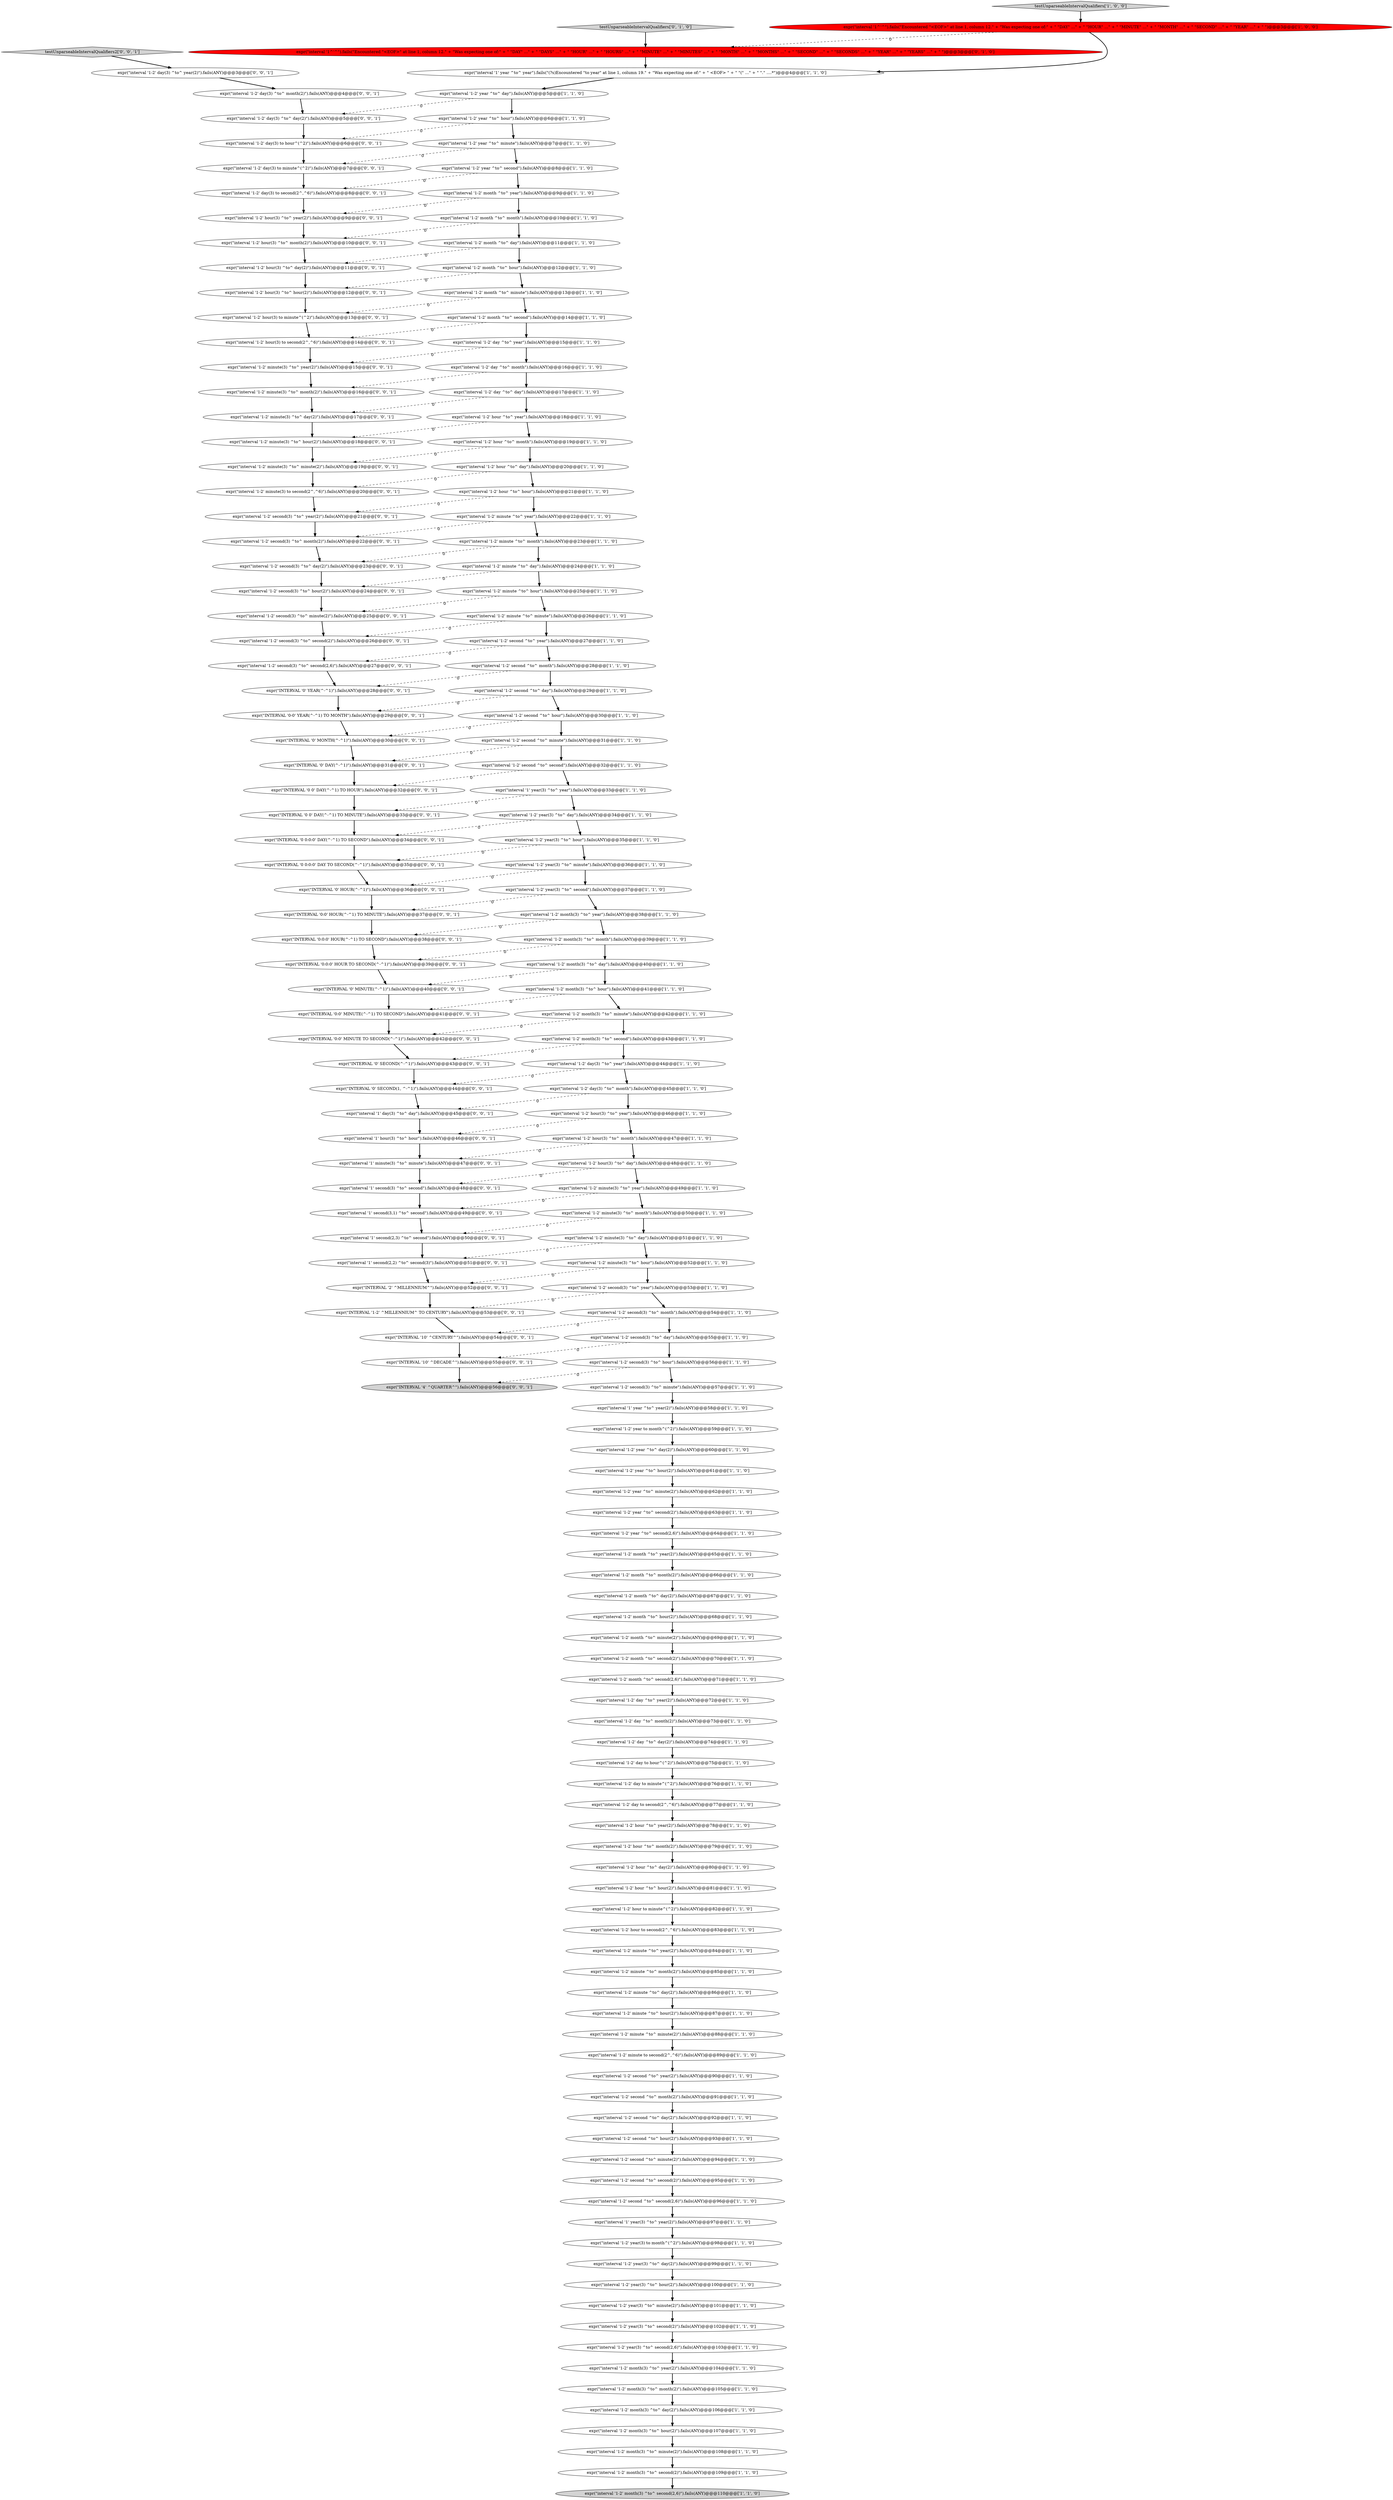 digraph {
32 [style = filled, label = "expr(\"interval '1-2' day ^to^ year\").fails(ANY)@@@15@@@['1', '1', '0']", fillcolor = white, shape = ellipse image = "AAA0AAABBB1BBB"];
72 [style = filled, label = "expr(\"interval '1-2' second ^to^ month(2)\").fails(ANY)@@@91@@@['1', '1', '0']", fillcolor = white, shape = ellipse image = "AAA0AAABBB1BBB"];
30 [style = filled, label = "expr(\"interval '1-2' year to month^(^2)\").fails(ANY)@@@59@@@['1', '1', '0']", fillcolor = white, shape = ellipse image = "AAA0AAABBB1BBB"];
2 [style = filled, label = "expr(\"interval '1-2' second ^to^ second\").fails(ANY)@@@32@@@['1', '1', '0']", fillcolor = white, shape = ellipse image = "AAA0AAABBB1BBB"];
9 [style = filled, label = "expr(\"interval '1' year(3) ^to^ year\").fails(ANY)@@@33@@@['1', '1', '0']", fillcolor = white, shape = ellipse image = "AAA0AAABBB1BBB"];
157 [style = filled, label = "expr(\"INTERVAL '0:0:0' HOUR(^-^1) TO SECOND\").fails(ANY)@@@38@@@['0', '0', '1']", fillcolor = white, shape = ellipse image = "AAA0AAABBB3BBB"];
12 [style = filled, label = "expr(\"interval '1-2' year(3) ^to^ minute\").fails(ANY)@@@36@@@['1', '1', '0']", fillcolor = white, shape = ellipse image = "AAA0AAABBB1BBB"];
52 [style = filled, label = "expr(\"interval '1-2' year ^to^ day(2)\").fails(ANY)@@@60@@@['1', '1', '0']", fillcolor = white, shape = ellipse image = "AAA0AAABBB1BBB"];
54 [style = filled, label = "expr(\"interval '1-2' second ^to^ minute(2)\").fails(ANY)@@@94@@@['1', '1', '0']", fillcolor = white, shape = ellipse image = "AAA0AAABBB1BBB"];
140 [style = filled, label = "expr(\"INTERVAL '0' DAY(^-^1)\").fails(ANY)@@@31@@@['0', '0', '1']", fillcolor = white, shape = ellipse image = "AAA0AAABBB3BBB"];
46 [style = filled, label = "expr(\"interval '1-2' second ^to^ year(2)\").fails(ANY)@@@90@@@['1', '1', '0']", fillcolor = white, shape = ellipse image = "AAA0AAABBB1BBB"];
65 [style = filled, label = "expr(\"interval '1-2' year ^to^ minute(2)\").fails(ANY)@@@62@@@['1', '1', '0']", fillcolor = white, shape = ellipse image = "AAA0AAABBB1BBB"];
61 [style = filled, label = "expr(\"interval '1-2' month ^to^ minute\").fails(ANY)@@@13@@@['1', '1', '0']", fillcolor = white, shape = ellipse image = "AAA0AAABBB1BBB"];
33 [style = filled, label = "expr(\"interval '1-2' year(3) ^to^ hour(2)\").fails(ANY)@@@100@@@['1', '1', '0']", fillcolor = white, shape = ellipse image = "AAA0AAABBB1BBB"];
38 [style = filled, label = "expr(\"interval '1-2' month ^to^ hour(2)\").fails(ANY)@@@68@@@['1', '1', '0']", fillcolor = white, shape = ellipse image = "AAA0AAABBB1BBB"];
67 [style = filled, label = "expr(\"interval '1-2' hour ^to^ year(2)\").fails(ANY)@@@78@@@['1', '1', '0']", fillcolor = white, shape = ellipse image = "AAA0AAABBB1BBB"];
45 [style = filled, label = "expr(\"interval '1-2' hour ^to^ month(2)\").fails(ANY)@@@79@@@['1', '1', '0']", fillcolor = white, shape = ellipse image = "AAA0AAABBB1BBB"];
154 [style = filled, label = "expr(\"interval '1' hour(3) ^to^ hour\").fails(ANY)@@@46@@@['0', '0', '1']", fillcolor = white, shape = ellipse image = "AAA0AAABBB3BBB"];
78 [style = filled, label = "expr(\"interval '1' year ^to^ year\").fails(\"(?s)Encountered \"to year\" at line 1, column 19.\" + \"Was expecting one of:\" + \" <EOF> \" + \" \"\(\" \.\.\.\" + \" \"\.\" \.\.\..*\")@@@4@@@['1', '1', '0']", fillcolor = white, shape = ellipse image = "AAA0AAABBB1BBB"];
80 [style = filled, label = "expr(\"interval '1-2' second ^to^ hour\").fails(ANY)@@@30@@@['1', '1', '0']", fillcolor = white, shape = ellipse image = "AAA0AAABBB1BBB"];
76 [style = filled, label = "expr(\"interval '1-2' minute ^to^ hour(2)\").fails(ANY)@@@87@@@['1', '1', '0']", fillcolor = white, shape = ellipse image = "AAA0AAABBB1BBB"];
132 [style = filled, label = "expr(\"interval '1-2' hour(3) ^to^ month(2)\").fails(ANY)@@@10@@@['0', '0', '1']", fillcolor = white, shape = ellipse image = "AAA0AAABBB3BBB"];
119 [style = filled, label = "expr(\"interval '1' second(3) ^to^ second\").fails(ANY)@@@48@@@['0', '0', '1']", fillcolor = white, shape = ellipse image = "AAA0AAABBB3BBB"];
20 [style = filled, label = "expr(\"interval '1-2' month(3) ^to^ second(2)\").fails(ANY)@@@109@@@['1', '1', '0']", fillcolor = white, shape = ellipse image = "AAA0AAABBB1BBB"];
60 [style = filled, label = "expr(\"interval '1-2' minute ^to^ year(2)\").fails(ANY)@@@84@@@['1', '1', '0']", fillcolor = white, shape = ellipse image = "AAA0AAABBB1BBB"];
131 [style = filled, label = "expr(\"INTERVAL '4' ^QUARTER^\").fails(ANY)@@@56@@@['0', '0', '1']", fillcolor = lightgray, shape = ellipse image = "AAA0AAABBB3BBB"];
120 [style = filled, label = "expr(\"interval '1-2' minute(3) ^to^ month(2)\").fails(ANY)@@@16@@@['0', '0', '1']", fillcolor = white, shape = ellipse image = "AAA0AAABBB3BBB"];
99 [style = filled, label = "expr(\"interval '1-2' month(3) ^to^ minute\").fails(ANY)@@@42@@@['1', '1', '0']", fillcolor = white, shape = ellipse image = "AAA0AAABBB1BBB"];
106 [style = filled, label = "expr(\"interval '1-2' minute ^to^ minute(2)\").fails(ANY)@@@88@@@['1', '1', '0']", fillcolor = white, shape = ellipse image = "AAA0AAABBB1BBB"];
147 [style = filled, label = "expr(\"interval '1' minute(3) ^to^ minute\").fails(ANY)@@@47@@@['0', '0', '1']", fillcolor = white, shape = ellipse image = "AAA0AAABBB3BBB"];
143 [style = filled, label = "expr(\"interval '1-2' day(3) to second(2^,^6)\").fails(ANY)@@@8@@@['0', '0', '1']", fillcolor = white, shape = ellipse image = "AAA0AAABBB3BBB"];
164 [style = filled, label = "expr(\"INTERVAL '0-0' YEAR(^-^1) TO MONTH\").fails(ANY)@@@29@@@['0', '0', '1']", fillcolor = white, shape = ellipse image = "AAA0AAABBB3BBB"];
29 [style = filled, label = "expr(\"interval '1-2' minute ^to^ year\").fails(ANY)@@@22@@@['1', '1', '0']", fillcolor = white, shape = ellipse image = "AAA0AAABBB1BBB"];
104 [style = filled, label = "expr(\"interval '1-2' second(3) ^to^ year\").fails(ANY)@@@53@@@['1', '1', '0']", fillcolor = white, shape = ellipse image = "AAA0AAABBB1BBB"];
110 [style = filled, label = "expr(\"interval '1^'^\").fails(\"Encountered \"<EOF>\" at line 1, column 12\.\" + \"Was expecting one of:\" + \" \"DAY\" \.\.\.\" + \" \"DAYS\" \.\.\.\" + \" \"HOUR\" \.\.\.\" + \" \"HOURS\" \.\.\.\" + \" \"MINUTE\" \.\.\.\" + \" \"MINUTES\" \.\.\.\" + \" \"MONTH\" \.\.\.\" + \" \"MONTHS\" \.\.\.\" + \" \"SECOND\" \.\.\.\" + \" \"SECONDS\" \.\.\.\" + \" \"YEAR\" \.\.\.\" + \" \"YEARS\" \.\.\.\" + \" \")@@@3@@@['0', '1', '0']", fillcolor = red, shape = ellipse image = "AAA1AAABBB2BBB"];
117 [style = filled, label = "expr(\"interval '1-2' hour(3) ^to^ day(2)\").fails(ANY)@@@11@@@['0', '0', '1']", fillcolor = white, shape = ellipse image = "AAA0AAABBB3BBB"];
109 [style = filled, label = "testUnparseableIntervalQualifiers['0', '1', '0']", fillcolor = lightgray, shape = diamond image = "AAA0AAABBB2BBB"];
152 [style = filled, label = "expr(\"interval '1-2' minute(3) ^to^ minute(2)\").fails(ANY)@@@19@@@['0', '0', '1']", fillcolor = white, shape = ellipse image = "AAA0AAABBB3BBB"];
28 [style = filled, label = "expr(\"interval '1-2' year ^to^ second\").fails(ANY)@@@8@@@['1', '1', '0']", fillcolor = white, shape = ellipse image = "AAA0AAABBB1BBB"];
105 [style = filled, label = "expr(\"interval '1-2' year(3) to month^(^2)\").fails(ANY)@@@98@@@['1', '1', '0']", fillcolor = white, shape = ellipse image = "AAA0AAABBB1BBB"];
47 [style = filled, label = "expr(\"interval '1-2' year(3) ^to^ day(2)\").fails(ANY)@@@99@@@['1', '1', '0']", fillcolor = white, shape = ellipse image = "AAA0AAABBB1BBB"];
27 [style = filled, label = "expr(\"interval '1-2' minute ^to^ day\").fails(ANY)@@@24@@@['1', '1', '0']", fillcolor = white, shape = ellipse image = "AAA0AAABBB1BBB"];
82 [style = filled, label = "expr(\"interval '1-2' second ^to^ day(2)\").fails(ANY)@@@92@@@['1', '1', '0']", fillcolor = white, shape = ellipse image = "AAA0AAABBB1BBB"];
84 [style = filled, label = "expr(\"interval '1-2' year(3) ^to^ second(2)\").fails(ANY)@@@102@@@['1', '1', '0']", fillcolor = white, shape = ellipse image = "AAA0AAABBB1BBB"];
116 [style = filled, label = "expr(\"interval '1-2' second(3) ^to^ year(2)\").fails(ANY)@@@21@@@['0', '0', '1']", fillcolor = white, shape = ellipse image = "AAA0AAABBB3BBB"];
34 [style = filled, label = "expr(\"interval '1-2' year(3) ^to^ hour\").fails(ANY)@@@35@@@['1', '1', '0']", fillcolor = white, shape = ellipse image = "AAA0AAABBB1BBB"];
3 [style = filled, label = "expr(\"interval '1-2' minute ^to^ day(2)\").fails(ANY)@@@86@@@['1', '1', '0']", fillcolor = white, shape = ellipse image = "AAA0AAABBB1BBB"];
25 [style = filled, label = "expr(\"interval '1-2' month ^to^ day(2)\").fails(ANY)@@@67@@@['1', '1', '0']", fillcolor = white, shape = ellipse image = "AAA0AAABBB1BBB"];
96 [style = filled, label = "expr(\"interval '1-2' month(3) ^to^ month\").fails(ANY)@@@39@@@['1', '1', '0']", fillcolor = white, shape = ellipse image = "AAA0AAABBB1BBB"];
107 [style = filled, label = "expr(\"interval '1^'^\").fails(\"Encountered \"<EOF>\" at line 1, column 12\.\" + \"Was expecting one of:\" + \" \"DAY\" \.\.\.\" + \" \"HOUR\" \.\.\.\" + \" \"MINUTE\" \.\.\.\" + \" \"MONTH\" \.\.\.\" + \" \"SECOND\" \.\.\.\" + \" \"YEAR\" \.\.\.\" + \" \")@@@3@@@['1', '0', '0']", fillcolor = red, shape = ellipse image = "AAA1AAABBB1BBB"];
159 [style = filled, label = "expr(\"INTERVAL '10' ^DECADE^\").fails(ANY)@@@55@@@['0', '0', '1']", fillcolor = white, shape = ellipse image = "AAA0AAABBB3BBB"];
15 [style = filled, label = "expr(\"interval '1-2' hour ^to^ hour\").fails(ANY)@@@21@@@['1', '1', '0']", fillcolor = white, shape = ellipse image = "AAA0AAABBB1BBB"];
58 [style = filled, label = "expr(\"interval '1-2' minute ^to^ month(2)\").fails(ANY)@@@85@@@['1', '1', '0']", fillcolor = white, shape = ellipse image = "AAA0AAABBB1BBB"];
151 [style = filled, label = "expr(\"interval '1-2' hour(3) to second(2^,^6)\").fails(ANY)@@@14@@@['0', '0', '1']", fillcolor = white, shape = ellipse image = "AAA0AAABBB3BBB"];
89 [style = filled, label = "expr(\"interval '1-2' second ^to^ day\").fails(ANY)@@@29@@@['1', '1', '0']", fillcolor = white, shape = ellipse image = "AAA0AAABBB1BBB"];
26 [style = filled, label = "expr(\"interval '1-2' hour ^to^ month\").fails(ANY)@@@19@@@['1', '1', '0']", fillcolor = white, shape = ellipse image = "AAA0AAABBB1BBB"];
145 [style = filled, label = "expr(\"INTERVAL '1-2' ^MILLENNIUM^ TO CENTURY\").fails(ANY)@@@53@@@['0', '0', '1']", fillcolor = white, shape = ellipse image = "AAA0AAABBB3BBB"];
59 [style = filled, label = "expr(\"interval '1-2' month(3) ^to^ hour(2)\").fails(ANY)@@@107@@@['1', '1', '0']", fillcolor = white, shape = ellipse image = "AAA0AAABBB1BBB"];
139 [style = filled, label = "expr(\"interval '1-2' day(3) ^to^ day(2)\").fails(ANY)@@@5@@@['0', '0', '1']", fillcolor = white, shape = ellipse image = "AAA0AAABBB3BBB"];
126 [style = filled, label = "expr(\"interval '1-2' day(3) to minute^(^2)\").fails(ANY)@@@7@@@['0', '0', '1']", fillcolor = white, shape = ellipse image = "AAA0AAABBB3BBB"];
79 [style = filled, label = "expr(\"interval '1-2' day ^to^ day\").fails(ANY)@@@17@@@['1', '1', '0']", fillcolor = white, shape = ellipse image = "AAA0AAABBB1BBB"];
22 [style = filled, label = "expr(\"interval '1-2' hour(3) ^to^ month\").fails(ANY)@@@47@@@['1', '1', '0']", fillcolor = white, shape = ellipse image = "AAA0AAABBB1BBB"];
81 [style = filled, label = "expr(\"interval '1-2' hour ^to^ hour(2)\").fails(ANY)@@@81@@@['1', '1', '0']", fillcolor = white, shape = ellipse image = "AAA0AAABBB1BBB"];
16 [style = filled, label = "expr(\"interval '1-2' year ^to^ hour\").fails(ANY)@@@6@@@['1', '1', '0']", fillcolor = white, shape = ellipse image = "AAA0AAABBB1BBB"];
90 [style = filled, label = "expr(\"interval '1-2' year(3) ^to^ minute(2)\").fails(ANY)@@@101@@@['1', '1', '0']", fillcolor = white, shape = ellipse image = "AAA0AAABBB1BBB"];
0 [style = filled, label = "expr(\"interval '1-2' second(3) ^to^ month\").fails(ANY)@@@54@@@['1', '1', '0']", fillcolor = white, shape = ellipse image = "AAA0AAABBB1BBB"];
91 [style = filled, label = "expr(\"interval '1-2' minute(3) ^to^ hour\").fails(ANY)@@@52@@@['1', '1', '0']", fillcolor = white, shape = ellipse image = "AAA0AAABBB1BBB"];
24 [style = filled, label = "expr(\"interval '1-2' month(3) ^to^ year(2)\").fails(ANY)@@@104@@@['1', '1', '0']", fillcolor = white, shape = ellipse image = "AAA0AAABBB1BBB"];
113 [style = filled, label = "expr(\"INTERVAL '0' SECOND(1, ^-^1)\").fails(ANY)@@@44@@@['0', '0', '1']", fillcolor = white, shape = ellipse image = "AAA0AAABBB3BBB"];
43 [style = filled, label = "expr(\"interval '1-2' day to second(2^,^6)\").fails(ANY)@@@77@@@['1', '1', '0']", fillcolor = white, shape = ellipse image = "AAA0AAABBB1BBB"];
63 [style = filled, label = "expr(\"interval '1-2' day(3) ^to^ year\").fails(ANY)@@@44@@@['1', '1', '0']", fillcolor = white, shape = ellipse image = "AAA0AAABBB1BBB"];
36 [style = filled, label = "expr(\"interval '1-2' hour(3) ^to^ year\").fails(ANY)@@@46@@@['1', '1', '0']", fillcolor = white, shape = ellipse image = "AAA0AAABBB1BBB"];
134 [style = filled, label = "expr(\"interval '1-2' second(3) ^to^ minute(2)\").fails(ANY)@@@25@@@['0', '0', '1']", fillcolor = white, shape = ellipse image = "AAA0AAABBB3BBB"];
23 [style = filled, label = "expr(\"interval '1-2' year(3) ^to^ second(2,6)\").fails(ANY)@@@103@@@['1', '1', '0']", fillcolor = white, shape = ellipse image = "AAA0AAABBB1BBB"];
97 [style = filled, label = "expr(\"interval '1-2' month(3) ^to^ minute(2)\").fails(ANY)@@@108@@@['1', '1', '0']", fillcolor = white, shape = ellipse image = "AAA0AAABBB1BBB"];
11 [style = filled, label = "testUnparseableIntervalQualifiers['1', '0', '0']", fillcolor = lightgray, shape = diamond image = "AAA0AAABBB1BBB"];
133 [style = filled, label = "expr(\"INTERVAL '10' ^CENTURY^\").fails(ANY)@@@54@@@['0', '0', '1']", fillcolor = white, shape = ellipse image = "AAA0AAABBB3BBB"];
155 [style = filled, label = "expr(\"interval '1-2' day(3) ^to^ month(2)\").fails(ANY)@@@4@@@['0', '0', '1']", fillcolor = white, shape = ellipse image = "AAA0AAABBB3BBB"];
149 [style = filled, label = "expr(\"INTERVAL '0:0:0' HOUR TO SECOND(^-^1)\").fails(ANY)@@@39@@@['0', '0', '1']", fillcolor = white, shape = ellipse image = "AAA0AAABBB3BBB"];
130 [style = filled, label = "expr(\"interval '1-2' minute(3) to second(2^,^6)\").fails(ANY)@@@20@@@['0', '0', '1']", fillcolor = white, shape = ellipse image = "AAA0AAABBB3BBB"];
53 [style = filled, label = "expr(\"interval '1-2' day ^to^ year(2)\").fails(ANY)@@@72@@@['1', '1', '0']", fillcolor = white, shape = ellipse image = "AAA0AAABBB1BBB"];
128 [style = filled, label = "expr(\"INTERVAL '0:0' MINUTE TO SECOND(^-^1)\").fails(ANY)@@@42@@@['0', '0', '1']", fillcolor = white, shape = ellipse image = "AAA0AAABBB3BBB"];
70 [style = filled, label = "expr(\"interval '1' year(3) ^to^ year(2)\").fails(ANY)@@@97@@@['1', '1', '0']", fillcolor = white, shape = ellipse image = "AAA0AAABBB1BBB"];
94 [style = filled, label = "expr(\"interval '1-2' second ^to^ year\").fails(ANY)@@@27@@@['1', '1', '0']", fillcolor = white, shape = ellipse image = "AAA0AAABBB1BBB"];
135 [style = filled, label = "expr(\"interval '1-2' minute(3) ^to^ year(2)\").fails(ANY)@@@15@@@['0', '0', '1']", fillcolor = white, shape = ellipse image = "AAA0AAABBB3BBB"];
18 [style = filled, label = "expr(\"interval '1-2' month ^to^ second(2)\").fails(ANY)@@@70@@@['1', '1', '0']", fillcolor = white, shape = ellipse image = "AAA0AAABBB1BBB"];
86 [style = filled, label = "expr(\"interval '1-2' day ^to^ month(2)\").fails(ANY)@@@73@@@['1', '1', '0']", fillcolor = white, shape = ellipse image = "AAA0AAABBB1BBB"];
41 [style = filled, label = "expr(\"interval '1-2' hour ^to^ day(2)\").fails(ANY)@@@80@@@['1', '1', '0']", fillcolor = white, shape = ellipse image = "AAA0AAABBB1BBB"];
21 [style = filled, label = "expr(\"interval '1-2' month(3) ^to^ day\").fails(ANY)@@@40@@@['1', '1', '0']", fillcolor = white, shape = ellipse image = "AAA0AAABBB1BBB"];
124 [style = filled, label = "expr(\"interval '1-2' minute(3) ^to^ hour(2)\").fails(ANY)@@@18@@@['0', '0', '1']", fillcolor = white, shape = ellipse image = "AAA0AAABBB3BBB"];
19 [style = filled, label = "expr(\"interval '1-2' second ^to^ second(2,6)\").fails(ANY)@@@96@@@['1', '1', '0']", fillcolor = white, shape = ellipse image = "AAA0AAABBB1BBB"];
55 [style = filled, label = "expr(\"interval '1-2' year ^to^ second(2)\").fails(ANY)@@@63@@@['1', '1', '0']", fillcolor = white, shape = ellipse image = "AAA0AAABBB1BBB"];
122 [style = filled, label = "expr(\"interval '1' second(2,3) ^to^ second\").fails(ANY)@@@50@@@['0', '0', '1']", fillcolor = white, shape = ellipse image = "AAA0AAABBB3BBB"];
85 [style = filled, label = "expr(\"interval '1-2' year ^to^ hour(2)\").fails(ANY)@@@61@@@['1', '1', '0']", fillcolor = white, shape = ellipse image = "AAA0AAABBB1BBB"];
95 [style = filled, label = "expr(\"interval '1-2' hour ^to^ day\").fails(ANY)@@@20@@@['1', '1', '0']", fillcolor = white, shape = ellipse image = "AAA0AAABBB1BBB"];
7 [style = filled, label = "expr(\"interval '1-2' year ^to^ second(2,6)\").fails(ANY)@@@64@@@['1', '1', '0']", fillcolor = white, shape = ellipse image = "AAA0AAABBB1BBB"];
108 [style = filled, label = "expr(\"interval '1-2' year ^to^ day\").fails(ANY)@@@5@@@['1', '1', '0']", fillcolor = white, shape = ellipse image = "AAA0AAABBB1BBB"];
158 [style = filled, label = "expr(\"interval '1-2' hour(3) ^to^ hour(2)\").fails(ANY)@@@12@@@['0', '0', '1']", fillcolor = white, shape = ellipse image = "AAA0AAABBB3BBB"];
125 [style = filled, label = "expr(\"INTERVAL '0 0' DAY(^-^1) TO HOUR\").fails(ANY)@@@32@@@['0', '0', '1']", fillcolor = white, shape = ellipse image = "AAA0AAABBB3BBB"];
165 [style = filled, label = "expr(\"interval '1' second(2,2) ^to^ second(3)\").fails(ANY)@@@51@@@['0', '0', '1']", fillcolor = white, shape = ellipse image = "AAA0AAABBB3BBB"];
73 [style = filled, label = "expr(\"interval '1-2' minute(3) ^to^ month\").fails(ANY)@@@50@@@['1', '1', '0']", fillcolor = white, shape = ellipse image = "AAA0AAABBB1BBB"];
161 [style = filled, label = "expr(\"interval '1-2' second(3) ^to^ day(2)\").fails(ANY)@@@23@@@['0', '0', '1']", fillcolor = white, shape = ellipse image = "AAA0AAABBB3BBB"];
49 [style = filled, label = "expr(\"interval '1-2' minute(3) ^to^ year\").fails(ANY)@@@49@@@['1', '1', '0']", fillcolor = white, shape = ellipse image = "AAA0AAABBB1BBB"];
115 [style = filled, label = "expr(\"interval '1-2' day(3) ^to^ year(2)\").fails(ANY)@@@3@@@['0', '0', '1']", fillcolor = white, shape = ellipse image = "AAA0AAABBB3BBB"];
51 [style = filled, label = "expr(\"interval '1-2' month ^to^ second(2,6)\").fails(ANY)@@@71@@@['1', '1', '0']", fillcolor = white, shape = ellipse image = "AAA0AAABBB1BBB"];
64 [style = filled, label = "expr(\"interval '1-2' minute ^to^ month\").fails(ANY)@@@23@@@['1', '1', '0']", fillcolor = white, shape = ellipse image = "AAA0AAABBB1BBB"];
14 [style = filled, label = "expr(\"interval '1-2' day ^to^ day(2)\").fails(ANY)@@@74@@@['1', '1', '0']", fillcolor = white, shape = ellipse image = "AAA0AAABBB1BBB"];
88 [style = filled, label = "expr(\"interval '1-2' month ^to^ year\").fails(ANY)@@@9@@@['1', '1', '0']", fillcolor = white, shape = ellipse image = "AAA0AAABBB1BBB"];
137 [style = filled, label = "expr(\"INTERVAL '0 0:0:0' DAY TO SECOND(^-^1)\").fails(ANY)@@@35@@@['0', '0', '1']", fillcolor = white, shape = ellipse image = "AAA0AAABBB3BBB"];
136 [style = filled, label = "expr(\"INTERVAL '0:0' MINUTE(^-^1) TO SECOND\").fails(ANY)@@@41@@@['0', '0', '1']", fillcolor = white, shape = ellipse image = "AAA0AAABBB3BBB"];
40 [style = filled, label = "expr(\"interval '1-2' month ^to^ day\").fails(ANY)@@@11@@@['1', '1', '0']", fillcolor = white, shape = ellipse image = "AAA0AAABBB1BBB"];
114 [style = filled, label = "expr(\"INTERVAL '0' SECOND(^-^1)\").fails(ANY)@@@43@@@['0', '0', '1']", fillcolor = white, shape = ellipse image = "AAA0AAABBB3BBB"];
138 [style = filled, label = "expr(\"INTERVAL '0' HOUR(^-^1)\").fails(ANY)@@@36@@@['0', '0', '1']", fillcolor = white, shape = ellipse image = "AAA0AAABBB3BBB"];
39 [style = filled, label = "expr(\"interval '1-2' month(3) ^to^ day(2)\").fails(ANY)@@@106@@@['1', '1', '0']", fillcolor = white, shape = ellipse image = "AAA0AAABBB1BBB"];
6 [style = filled, label = "expr(\"interval '1-2' month(3) ^to^ second(2,6)\").fails(ANY)@@@110@@@['1', '1', '0']", fillcolor = lightgray, shape = ellipse image = "AAA0AAABBB1BBB"];
69 [style = filled, label = "expr(\"interval '1-2' hour to minute^(^2)\").fails(ANY)@@@82@@@['1', '1', '0']", fillcolor = white, shape = ellipse image = "AAA0AAABBB1BBB"];
5 [style = filled, label = "expr(\"interval '1-2' second ^to^ second(2)\").fails(ANY)@@@95@@@['1', '1', '0']", fillcolor = white, shape = ellipse image = "AAA0AAABBB1BBB"];
13 [style = filled, label = "expr(\"interval '1-2' second(3) ^to^ hour\").fails(ANY)@@@56@@@['1', '1', '0']", fillcolor = white, shape = ellipse image = "AAA0AAABBB1BBB"];
123 [style = filled, label = "expr(\"interval '1-2' second(3) ^to^ second(2,6)\").fails(ANY)@@@27@@@['0', '0', '1']", fillcolor = white, shape = ellipse image = "AAA0AAABBB3BBB"];
87 [style = filled, label = "expr(\"interval '1-2' month ^to^ hour\").fails(ANY)@@@12@@@['1', '1', '0']", fillcolor = white, shape = ellipse image = "AAA0AAABBB1BBB"];
142 [style = filled, label = "expr(\"interval '1' day(3) ^to^ day\").fails(ANY)@@@45@@@['0', '0', '1']", fillcolor = white, shape = ellipse image = "AAA0AAABBB3BBB"];
68 [style = filled, label = "expr(\"interval '1-2' month(3) ^to^ month(2)\").fails(ANY)@@@105@@@['1', '1', '0']", fillcolor = white, shape = ellipse image = "AAA0AAABBB1BBB"];
156 [style = filled, label = "expr(\"interval '1-2' hour(3) to minute^(^2)\").fails(ANY)@@@13@@@['0', '0', '1']", fillcolor = white, shape = ellipse image = "AAA0AAABBB3BBB"];
92 [style = filled, label = "expr(\"interval '1-2' month ^to^ year(2)\").fails(ANY)@@@65@@@['1', '1', '0']", fillcolor = white, shape = ellipse image = "AAA0AAABBB1BBB"];
112 [style = filled, label = "expr(\"INTERVAL '0' MINUTE(^-^1)\").fails(ANY)@@@40@@@['0', '0', '1']", fillcolor = white, shape = ellipse image = "AAA0AAABBB3BBB"];
153 [style = filled, label = "expr(\"INTERVAL '0 0' DAY(^-^1) TO MINUTE\").fails(ANY)@@@33@@@['0', '0', '1']", fillcolor = white, shape = ellipse image = "AAA0AAABBB3BBB"];
100 [style = filled, label = "expr(\"interval '1-2' month ^to^ month(2)\").fails(ANY)@@@66@@@['1', '1', '0']", fillcolor = white, shape = ellipse image = "AAA0AAABBB1BBB"];
101 [style = filled, label = "expr(\"interval '1-2' hour(3) ^to^ day\").fails(ANY)@@@48@@@['1', '1', '0']", fillcolor = white, shape = ellipse image = "AAA0AAABBB1BBB"];
35 [style = filled, label = "expr(\"interval '1-2' year ^to^ minute\").fails(ANY)@@@7@@@['1', '1', '0']", fillcolor = white, shape = ellipse image = "AAA0AAABBB1BBB"];
77 [style = filled, label = "expr(\"interval '1-2' year(3) ^to^ second\").fails(ANY)@@@37@@@['1', '1', '0']", fillcolor = white, shape = ellipse image = "AAA0AAABBB1BBB"];
10 [style = filled, label = "expr(\"interval '1-2' second(3) ^to^ minute\").fails(ANY)@@@57@@@['1', '1', '0']", fillcolor = white, shape = ellipse image = "AAA0AAABBB1BBB"];
44 [style = filled, label = "expr(\"interval '1-2' hour to second(2^,^6)\").fails(ANY)@@@83@@@['1', '1', '0']", fillcolor = white, shape = ellipse image = "AAA0AAABBB1BBB"];
146 [style = filled, label = "expr(\"INTERVAL '0:0' HOUR(^-^1) TO MINUTE\").fails(ANY)@@@37@@@['0', '0', '1']", fillcolor = white, shape = ellipse image = "AAA0AAABBB3BBB"];
74 [style = filled, label = "expr(\"interval '1-2' second(3) ^to^ day\").fails(ANY)@@@55@@@['1', '1', '0']", fillcolor = white, shape = ellipse image = "AAA0AAABBB1BBB"];
162 [style = filled, label = "expr(\"interval '1' second(3,1) ^to^ second\").fails(ANY)@@@49@@@['0', '0', '1']", fillcolor = white, shape = ellipse image = "AAA0AAABBB3BBB"];
160 [style = filled, label = "expr(\"INTERVAL '0' MONTH(^-^1)\").fails(ANY)@@@30@@@['0', '0', '1']", fillcolor = white, shape = ellipse image = "AAA0AAABBB3BBB"];
144 [style = filled, label = "expr(\"INTERVAL '0 0:0:0' DAY(^-^1) TO SECOND\").fails(ANY)@@@34@@@['0', '0', '1']", fillcolor = white, shape = ellipse image = "AAA0AAABBB3BBB"];
8 [style = filled, label = "expr(\"interval '1-2' month(3) ^to^ hour\").fails(ANY)@@@41@@@['1', '1', '0']", fillcolor = white, shape = ellipse image = "AAA0AAABBB1BBB"];
17 [style = filled, label = "expr(\"interval '1-2' minute ^to^ hour\").fails(ANY)@@@25@@@['1', '1', '0']", fillcolor = white, shape = ellipse image = "AAA0AAABBB1BBB"];
75 [style = filled, label = "expr(\"interval '1-2' day(3) ^to^ month\").fails(ANY)@@@45@@@['1', '1', '0']", fillcolor = white, shape = ellipse image = "AAA0AAABBB1BBB"];
111 [style = filled, label = "expr(\"INTERVAL '2' ^MILLENNIUM^\").fails(ANY)@@@52@@@['0', '0', '1']", fillcolor = white, shape = ellipse image = "AAA0AAABBB3BBB"];
163 [style = filled, label = "expr(\"interval '1-2' second(3) ^to^ second(2)\").fails(ANY)@@@26@@@['0', '0', '1']", fillcolor = white, shape = ellipse image = "AAA0AAABBB3BBB"];
37 [style = filled, label = "expr(\"interval '1-2' month ^to^ second\").fails(ANY)@@@14@@@['1', '1', '0']", fillcolor = white, shape = ellipse image = "AAA0AAABBB1BBB"];
129 [style = filled, label = "expr(\"interval '1-2' second(3) ^to^ hour(2)\").fails(ANY)@@@24@@@['0', '0', '1']", fillcolor = white, shape = ellipse image = "AAA0AAABBB3BBB"];
57 [style = filled, label = "expr(\"interval '1-2' day to hour^(^2)\").fails(ANY)@@@75@@@['1', '1', '0']", fillcolor = white, shape = ellipse image = "AAA0AAABBB1BBB"];
141 [style = filled, label = "expr(\"interval '1-2' hour(3) ^to^ year(2)\").fails(ANY)@@@9@@@['0', '0', '1']", fillcolor = white, shape = ellipse image = "AAA0AAABBB3BBB"];
71 [style = filled, label = "expr(\"interval '1-2' month(3) ^to^ year\").fails(ANY)@@@38@@@['1', '1', '0']", fillcolor = white, shape = ellipse image = "AAA0AAABBB1BBB"];
66 [style = filled, label = "expr(\"interval '1-2' second ^to^ minute\").fails(ANY)@@@31@@@['1', '1', '0']", fillcolor = white, shape = ellipse image = "AAA0AAABBB1BBB"];
102 [style = filled, label = "expr(\"interval '1-2' month ^to^ month\").fails(ANY)@@@10@@@['1', '1', '0']", fillcolor = white, shape = ellipse image = "AAA0AAABBB1BBB"];
50 [style = filled, label = "expr(\"interval '1-2' second ^to^ hour(2)\").fails(ANY)@@@93@@@['1', '1', '0']", fillcolor = white, shape = ellipse image = "AAA0AAABBB1BBB"];
56 [style = filled, label = "expr(\"interval '1-2' month ^to^ minute(2)\").fails(ANY)@@@69@@@['1', '1', '0']", fillcolor = white, shape = ellipse image = "AAA0AAABBB1BBB"];
62 [style = filled, label = "expr(\"interval '1-2' second ^to^ month\").fails(ANY)@@@28@@@['1', '1', '0']", fillcolor = white, shape = ellipse image = "AAA0AAABBB1BBB"];
31 [style = filled, label = "expr(\"interval '1-2' day ^to^ month\").fails(ANY)@@@16@@@['1', '1', '0']", fillcolor = white, shape = ellipse image = "AAA0AAABBB1BBB"];
98 [style = filled, label = "expr(\"interval '1-2' minute ^to^ minute\").fails(ANY)@@@26@@@['1', '1', '0']", fillcolor = white, shape = ellipse image = "AAA0AAABBB1BBB"];
127 [style = filled, label = "testUnparseableIntervalQualifiers2['0', '0', '1']", fillcolor = lightgray, shape = diamond image = "AAA0AAABBB3BBB"];
4 [style = filled, label = "expr(\"interval '1-2' month(3) ^to^ second\").fails(ANY)@@@43@@@['1', '1', '0']", fillcolor = white, shape = ellipse image = "AAA0AAABBB1BBB"];
121 [style = filled, label = "expr(\"interval '1-2' second(3) ^to^ month(2)\").fails(ANY)@@@22@@@['0', '0', '1']", fillcolor = white, shape = ellipse image = "AAA0AAABBB3BBB"];
83 [style = filled, label = "expr(\"interval '1-2' minute(3) ^to^ day\").fails(ANY)@@@51@@@['1', '1', '0']", fillcolor = white, shape = ellipse image = "AAA0AAABBB1BBB"];
148 [style = filled, label = "expr(\"interval '1-2' day(3) to hour^(^2)\").fails(ANY)@@@6@@@['0', '0', '1']", fillcolor = white, shape = ellipse image = "AAA0AAABBB3BBB"];
103 [style = filled, label = "expr(\"interval '1-2' hour ^to^ year\").fails(ANY)@@@18@@@['1', '1', '0']", fillcolor = white, shape = ellipse image = "AAA0AAABBB1BBB"];
93 [style = filled, label = "expr(\"interval '1' year ^to^ year(2)\").fails(ANY)@@@58@@@['1', '1', '0']", fillcolor = white, shape = ellipse image = "AAA0AAABBB1BBB"];
42 [style = filled, label = "expr(\"interval '1-2' day to minute^(^2)\").fails(ANY)@@@76@@@['1', '1', '0']", fillcolor = white, shape = ellipse image = "AAA0AAABBB1BBB"];
118 [style = filled, label = "expr(\"INTERVAL '0' YEAR(^-^1)\").fails(ANY)@@@28@@@['0', '0', '1']", fillcolor = white, shape = ellipse image = "AAA0AAABBB3BBB"];
48 [style = filled, label = "expr(\"interval '1-2' year(3) ^to^ day\").fails(ANY)@@@34@@@['1', '1', '0']", fillcolor = white, shape = ellipse image = "AAA0AAABBB1BBB"];
1 [style = filled, label = "expr(\"interval '1-2' minute to second(2^,^6)\").fails(ANY)@@@89@@@['1', '1', '0']", fillcolor = white, shape = ellipse image = "AAA0AAABBB1BBB"];
150 [style = filled, label = "expr(\"interval '1-2' minute(3) ^to^ day(2)\").fails(ANY)@@@17@@@['0', '0', '1']", fillcolor = white, shape = ellipse image = "AAA0AAABBB3BBB"];
46->72 [style = bold, label=""];
83->91 [style = bold, label=""];
59->97 [style = bold, label=""];
61->37 [style = bold, label=""];
116->121 [style = bold, label=""];
4->63 [style = bold, label=""];
142->154 [style = bold, label=""];
39->59 [style = bold, label=""];
30->52 [style = bold, label=""];
108->139 [style = dashed, label="0"];
91->104 [style = bold, label=""];
21->8 [style = bold, label=""];
62->118 [style = dashed, label="0"];
88->102 [style = bold, label=""];
51->53 [style = bold, label=""];
33->90 [style = bold, label=""];
58->3 [style = bold, label=""];
26->95 [style = bold, label=""];
47->33 [style = bold, label=""];
72->82 [style = bold, label=""];
117->158 [style = bold, label=""];
141->132 [style = bold, label=""];
3->76 [style = bold, label=""];
87->158 [style = dashed, label="0"];
1->46 [style = bold, label=""];
92->100 [style = bold, label=""];
159->131 [style = bold, label=""];
32->135 [style = dashed, label="0"];
89->164 [style = dashed, label="0"];
90->84 [style = bold, label=""];
8->136 [style = dashed, label="0"];
96->21 [style = bold, label=""];
98->94 [style = bold, label=""];
38->56 [style = bold, label=""];
126->143 [style = bold, label=""];
27->17 [style = bold, label=""];
63->75 [style = bold, label=""];
139->148 [style = bold, label=""];
37->32 [style = bold, label=""];
140->125 [style = bold, label=""];
31->120 [style = dashed, label="0"];
129->134 [style = bold, label=""];
103->124 [style = dashed, label="0"];
81->69 [style = bold, label=""];
50->54 [style = bold, label=""];
54->5 [style = bold, label=""];
16->148 [style = dashed, label="0"];
48->34 [style = bold, label=""];
13->131 [style = dashed, label="0"];
154->147 [style = bold, label=""];
52->85 [style = bold, label=""];
64->27 [style = bold, label=""];
45->41 [style = bold, label=""];
87->61 [style = bold, label=""];
107->110 [style = dashed, label="0"];
146->157 [style = bold, label=""];
78->108 [style = bold, label=""];
21->112 [style = dashed, label="0"];
68->39 [style = bold, label=""];
0->133 [style = dashed, label="0"];
101->119 [style = dashed, label="0"];
62->89 [style = bold, label=""];
64->161 [style = dashed, label="0"];
36->154 [style = dashed, label="0"];
71->96 [style = bold, label=""];
133->159 [style = bold, label=""];
99->128 [style = dashed, label="0"];
9->48 [style = bold, label=""];
31->79 [style = bold, label=""];
89->80 [style = bold, label=""];
93->30 [style = bold, label=""];
120->150 [style = bold, label=""];
2->9 [style = bold, label=""];
111->145 [style = bold, label=""];
80->160 [style = dashed, label="0"];
53->86 [style = bold, label=""];
75->142 [style = dashed, label="0"];
12->138 [style = dashed, label="0"];
94->62 [style = bold, label=""];
43->67 [style = bold, label=""];
123->118 [style = bold, label=""];
2->125 [style = dashed, label="0"];
49->73 [style = bold, label=""];
35->28 [style = bold, label=""];
80->66 [style = bold, label=""];
124->152 [style = bold, label=""];
49->162 [style = dashed, label="0"];
66->2 [style = bold, label=""];
150->124 [style = bold, label=""];
100->25 [style = bold, label=""];
137->138 [style = bold, label=""];
110->78 [style = bold, label=""];
55->7 [style = bold, label=""];
4->114 [style = dashed, label="0"];
14->57 [style = bold, label=""];
11->107 [style = bold, label=""];
165->111 [style = bold, label=""];
74->159 [style = dashed, label="0"];
77->71 [style = bold, label=""];
22->101 [style = bold, label=""];
115->155 [style = bold, label=""];
29->64 [style = bold, label=""];
18->51 [style = bold, label=""];
40->117 [style = dashed, label="0"];
94->123 [style = dashed, label="0"];
122->165 [style = bold, label=""];
65->55 [style = bold, label=""];
152->130 [style = bold, label=""];
56->18 [style = bold, label=""];
155->139 [style = bold, label=""];
28->88 [style = bold, label=""];
136->128 [style = bold, label=""];
98->163 [style = dashed, label="0"];
156->151 [style = bold, label=""];
144->137 [style = bold, label=""];
102->132 [style = dashed, label="0"];
73->83 [style = bold, label=""];
32->31 [style = bold, label=""];
15->29 [style = bold, label=""];
7->92 [style = bold, label=""];
67->45 [style = bold, label=""];
143->141 [style = bold, label=""];
25->38 [style = bold, label=""];
13->10 [style = bold, label=""];
79->150 [style = dashed, label="0"];
70->105 [style = bold, label=""];
83->165 [style = dashed, label="0"];
88->141 [style = dashed, label="0"];
73->122 [style = dashed, label="0"];
95->15 [style = bold, label=""];
35->126 [style = dashed, label="0"];
85->65 [style = bold, label=""];
114->113 [style = bold, label=""];
104->145 [style = dashed, label="0"];
128->114 [style = bold, label=""];
161->129 [style = bold, label=""];
19->70 [style = bold, label=""];
91->111 [style = dashed, label="0"];
0->74 [style = bold, label=""];
119->162 [style = bold, label=""];
24->68 [style = bold, label=""];
17->98 [style = bold, label=""];
148->126 [style = bold, label=""];
134->163 [style = bold, label=""];
147->119 [style = bold, label=""];
22->147 [style = dashed, label="0"];
106->1 [style = bold, label=""];
60->58 [style = bold, label=""];
5->19 [style = bold, label=""];
107->78 [style = bold, label=""];
95->130 [style = dashed, label="0"];
48->144 [style = dashed, label="0"];
127->115 [style = bold, label=""];
63->113 [style = dashed, label="0"];
15->116 [style = dashed, label="0"];
96->149 [style = dashed, label="0"];
79->103 [style = bold, label=""];
86->14 [style = bold, label=""];
34->137 [style = dashed, label="0"];
135->120 [style = bold, label=""];
118->164 [style = bold, label=""];
138->146 [style = bold, label=""];
10->93 [style = bold, label=""];
41->81 [style = bold, label=""];
29->121 [style = dashed, label="0"];
163->123 [style = bold, label=""];
151->135 [style = bold, label=""];
102->40 [style = bold, label=""];
145->133 [style = bold, label=""];
157->149 [style = bold, label=""];
82->50 [style = bold, label=""];
103->26 [style = bold, label=""];
77->146 [style = dashed, label="0"];
99->4 [style = bold, label=""];
84->23 [style = bold, label=""];
17->134 [style = dashed, label="0"];
8->99 [style = bold, label=""];
164->160 [style = bold, label=""];
57->42 [style = bold, label=""];
162->122 [style = bold, label=""];
42->43 [style = bold, label=""];
44->60 [style = bold, label=""];
112->136 [style = bold, label=""];
28->143 [style = dashed, label="0"];
125->153 [style = bold, label=""];
105->47 [style = bold, label=""];
61->156 [style = dashed, label="0"];
109->110 [style = bold, label=""];
37->151 [style = dashed, label="0"];
40->87 [style = bold, label=""];
149->112 [style = bold, label=""];
97->20 [style = bold, label=""];
26->152 [style = dashed, label="0"];
20->6 [style = bold, label=""];
34->12 [style = bold, label=""];
71->157 [style = dashed, label="0"];
104->0 [style = bold, label=""];
108->16 [style = bold, label=""];
69->44 [style = bold, label=""];
76->106 [style = bold, label=""];
160->140 [style = bold, label=""];
113->142 [style = bold, label=""];
153->144 [style = bold, label=""];
66->140 [style = dashed, label="0"];
23->24 [style = bold, label=""];
121->161 [style = bold, label=""];
101->49 [style = bold, label=""];
9->153 [style = dashed, label="0"];
75->36 [style = bold, label=""];
158->156 [style = bold, label=""];
130->116 [style = bold, label=""];
132->117 [style = bold, label=""];
16->35 [style = bold, label=""];
74->13 [style = bold, label=""];
12->77 [style = bold, label=""];
27->129 [style = dashed, label="0"];
36->22 [style = bold, label=""];
}
